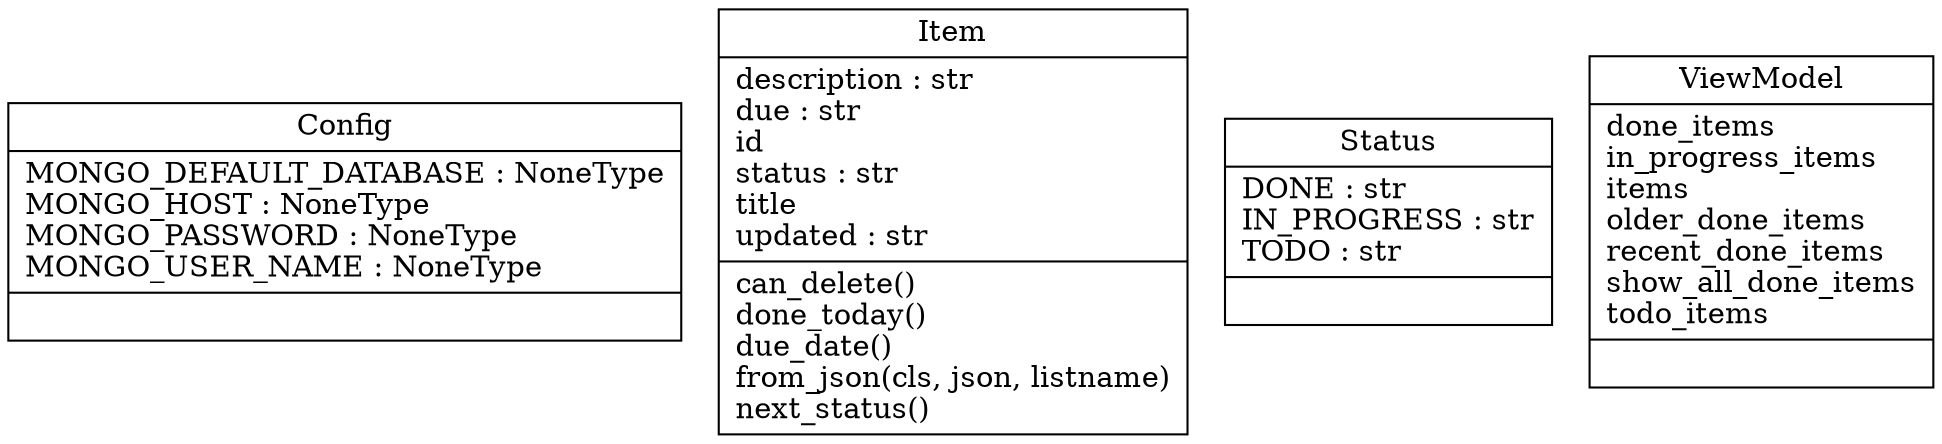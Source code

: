 digraph "classes_ToDoApp" {
charset="utf-8"
rankdir=BT
"0" [label="{Config|MONGO_DEFAULT_DATABASE : NoneType\lMONGO_HOST : NoneType\lMONGO_PASSWORD : NoneType\lMONGO_USER_NAME : NoneType\l|}", shape="record"];
"1" [label="{Item|description : str\ldue : str\lid\lstatus : str\ltitle\lupdated : str\l|can_delete()\ldone_today()\ldue_date()\lfrom_json(cls, json, listname)\lnext_status()\l}", shape="record"];
"2" [label="{Status|DONE : str\lIN_PROGRESS : str\lTODO : str\l|}", shape="record"];
"3" [label="{ViewModel|done_items\lin_progress_items\litems\lolder_done_items\lrecent_done_items\lshow_all_done_items\ltodo_items\l|}", shape="record"];
}
